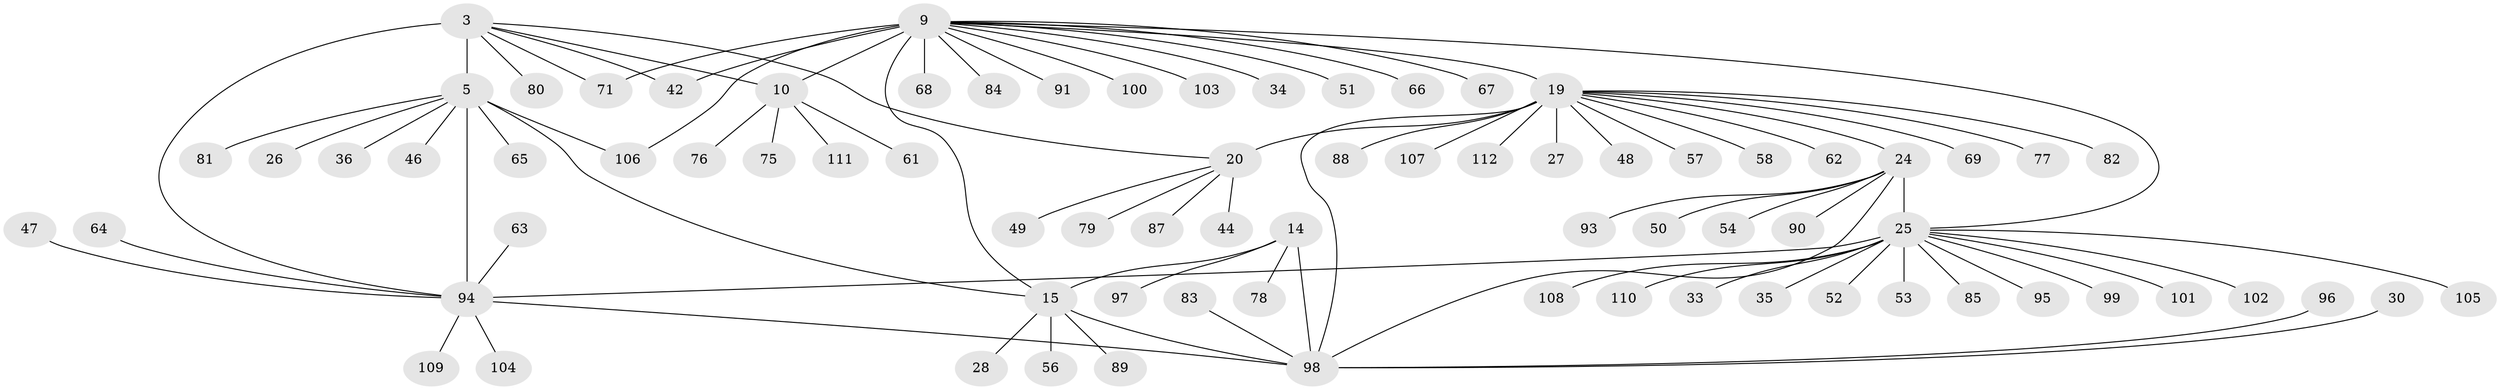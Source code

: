 // original degree distribution, {7: 0.044642857142857144, 12: 0.008928571428571428, 6: 0.044642857142857144, 8: 0.044642857142857144, 10: 0.026785714285714284, 9: 0.026785714285714284, 5: 0.026785714285714284, 11: 0.008928571428571428, 1: 0.5982142857142857, 2: 0.16071428571428573, 3: 0.008928571428571428}
// Generated by graph-tools (version 1.1) at 2025/57/03/04/25 21:57:36]
// undirected, 78 vertices, 89 edges
graph export_dot {
graph [start="1"]
  node [color=gray90,style=filled];
  3 [super="+1"];
  5 [super="+4"];
  9 [super="+8+7"];
  10 [super="+6"];
  14 [super="+11"];
  15 [super="+13"];
  19 [super="+16+17"];
  20 [super="+18"];
  24 [super="+22"];
  25 [super="+23+21"];
  26;
  27;
  28;
  30;
  33;
  34;
  35;
  36;
  42;
  44;
  46;
  47;
  48;
  49;
  50;
  51;
  52;
  53;
  54;
  56;
  57 [super="+41"];
  58;
  61;
  62;
  63;
  64 [super="+32"];
  65;
  66;
  67 [super="+59"];
  68;
  69;
  71;
  75;
  76;
  77;
  78 [super="+39"];
  79;
  80;
  81;
  82;
  83;
  84;
  85;
  87;
  88;
  89;
  90;
  91;
  93 [super="+45"];
  94 [super="+73+2+37+40"];
  95 [super="+74"];
  96 [super="+60"];
  97;
  98 [super="+12"];
  99;
  100 [super="+86"];
  101;
  102;
  103;
  104;
  105;
  106;
  107 [super="+43+92"];
  108;
  109;
  110;
  111;
  112 [super="+72"];
  3 -- 5 [weight=4];
  3 -- 42;
  3 -- 80;
  3 -- 20;
  3 -- 71;
  3 -- 10;
  3 -- 94 [weight=2];
  5 -- 15;
  5 -- 46;
  5 -- 106;
  5 -- 65;
  5 -- 36;
  5 -- 81;
  5 -- 26;
  5 -- 94 [weight=2];
  9 -- 10 [weight=6];
  9 -- 42;
  9 -- 84;
  9 -- 106;
  9 -- 15;
  9 -- 66;
  9 -- 19;
  9 -- 71;
  9 -- 25;
  9 -- 67;
  9 -- 34;
  9 -- 68;
  9 -- 100;
  9 -- 103;
  9 -- 51;
  9 -- 91;
  10 -- 75;
  10 -- 76;
  10 -- 111;
  10 -- 61;
  14 -- 15 [weight=4];
  14 -- 97;
  14 -- 98 [weight=2];
  14 -- 78;
  15 -- 28;
  15 -- 56;
  15 -- 89;
  15 -- 98 [weight=2];
  19 -- 20 [weight=6];
  19 -- 24;
  19 -- 27;
  19 -- 48;
  19 -- 82;
  19 -- 69;
  19 -- 88;
  19 -- 58;
  19 -- 77;
  19 -- 112;
  19 -- 98 [weight=2];
  19 -- 57;
  19 -- 107;
  19 -- 62;
  20 -- 49;
  20 -- 79;
  20 -- 87;
  20 -- 44;
  24 -- 25 [weight=6];
  24 -- 54;
  24 -- 90;
  24 -- 50;
  24 -- 98;
  24 -- 93;
  25 -- 35;
  25 -- 85;
  25 -- 101;
  25 -- 102;
  25 -- 33;
  25 -- 53;
  25 -- 105;
  25 -- 110;
  25 -- 99;
  25 -- 52;
  25 -- 108;
  25 -- 94 [weight=2];
  25 -- 95;
  30 -- 98;
  47 -- 94;
  63 -- 94;
  64 -- 94;
  83 -- 98;
  94 -- 104;
  94 -- 109;
  94 -- 98;
  96 -- 98;
}
